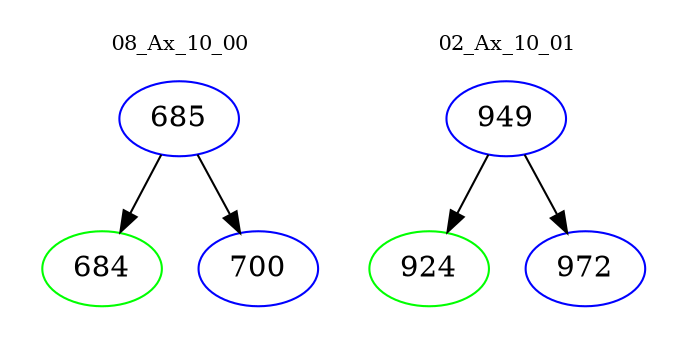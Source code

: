 digraph{
subgraph cluster_0 {
color = white
label = "08_Ax_10_00";
fontsize=10;
T0_685 [label="685", color="blue"]
T0_685 -> T0_684 [color="black"]
T0_684 [label="684", color="green"]
T0_685 -> T0_700 [color="black"]
T0_700 [label="700", color="blue"]
}
subgraph cluster_1 {
color = white
label = "02_Ax_10_01";
fontsize=10;
T1_949 [label="949", color="blue"]
T1_949 -> T1_924 [color="black"]
T1_924 [label="924", color="green"]
T1_949 -> T1_972 [color="black"]
T1_972 [label="972", color="blue"]
}
}
